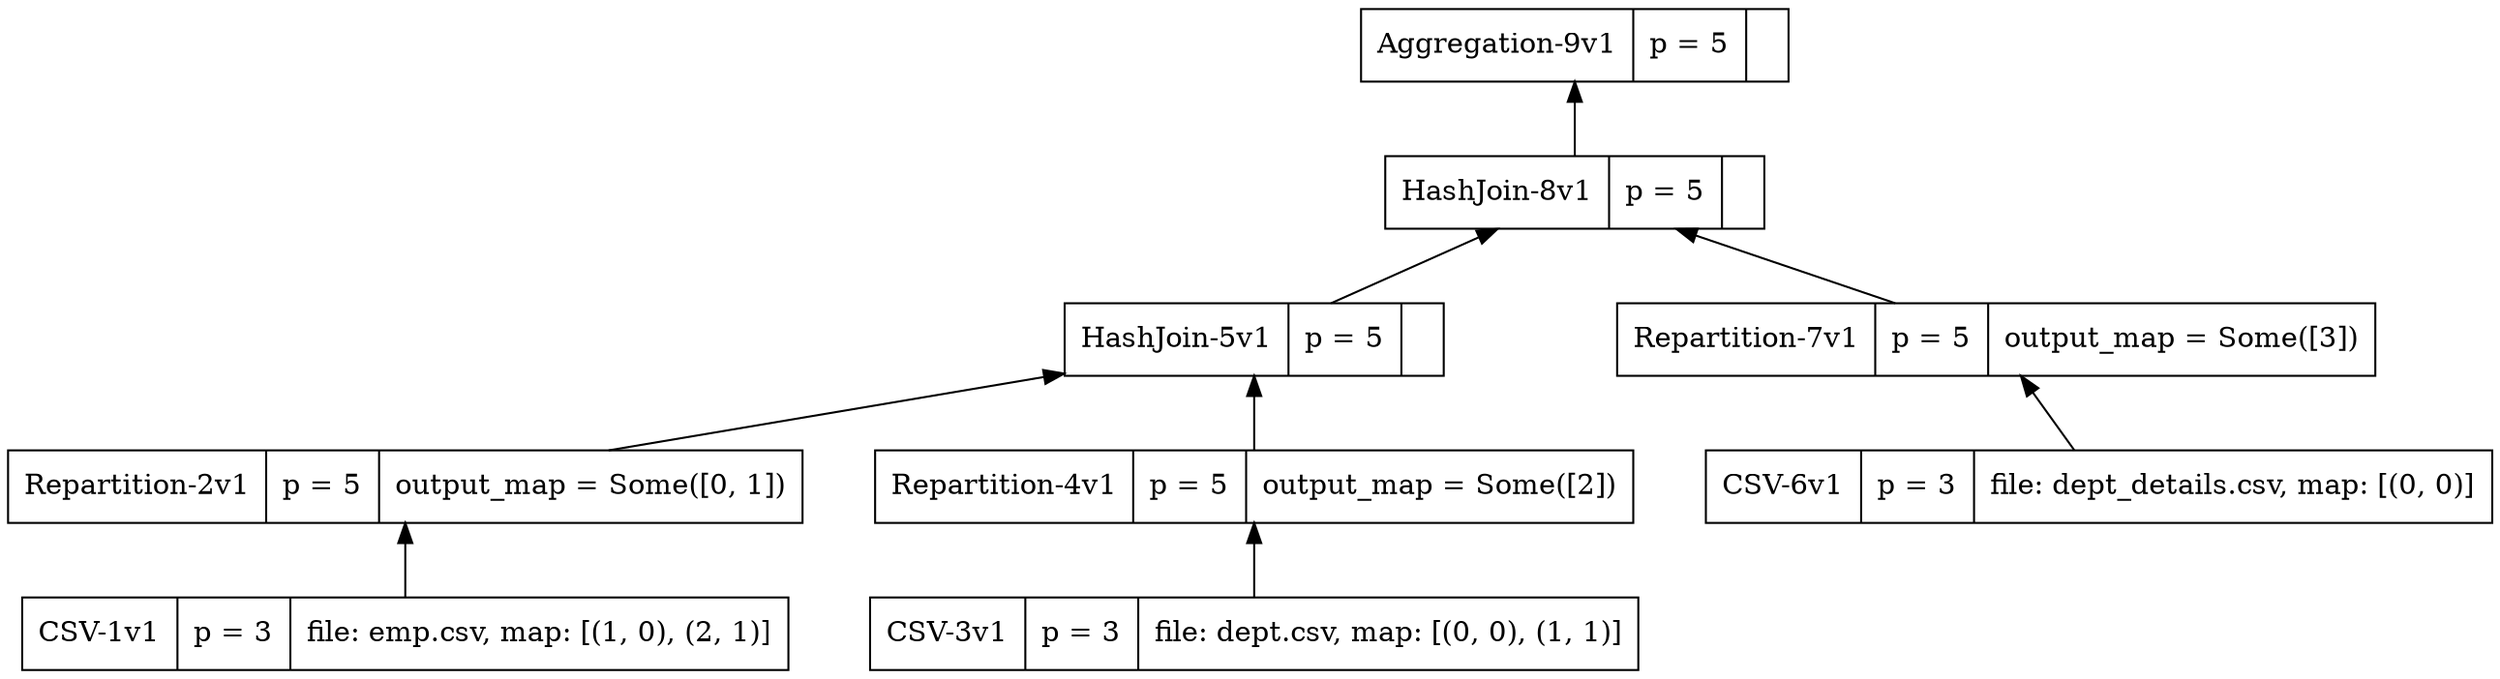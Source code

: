 digraph example1 {
    node [shape=record];
    rankdir=BT;
    nodesep=0.5;
    ordering="in";
    popkeyPOPKey8v1 -> popkeyPOPKey9v1;
    popkeyPOPKey5v1 -> popkeyPOPKey8v1;
    popkeyPOPKey2v1 -> popkeyPOPKey5v1;
    popkeyPOPKey1v1 -> popkeyPOPKey2v1;
    popkeyPOPKey1v1[label="CSV-1v1|p = 3|file: emp.csv, map: [(1, 0), (2, 1)]"];
    popkeyPOPKey2v1[label="Repartition-2v1|p = 5|output_map = Some([0, 1])"];
    popkeyPOPKey4v1 -> popkeyPOPKey5v1;
    popkeyPOPKey3v1 -> popkeyPOPKey4v1;
    popkeyPOPKey3v1[label="CSV-3v1|p = 3|file: dept.csv, map: [(0, 0), (1, 1)]"];
    popkeyPOPKey4v1[label="Repartition-4v1|p = 5|output_map = Some([2])"];
    popkeyPOPKey5v1[label="HashJoin-5v1|p = 5|"];
    popkeyPOPKey7v1 -> popkeyPOPKey8v1;
    popkeyPOPKey6v1 -> popkeyPOPKey7v1;
    popkeyPOPKey6v1[label="CSV-6v1|p = 3|file: dept_details.csv, map: [(0, 0)]"];
    popkeyPOPKey7v1[label="Repartition-7v1|p = 5|output_map = Some([3])"];
    popkeyPOPKey8v1[label="HashJoin-8v1|p = 5|"];
    popkeyPOPKey9v1[label="Aggregation-9v1|p = 5|"];
}
